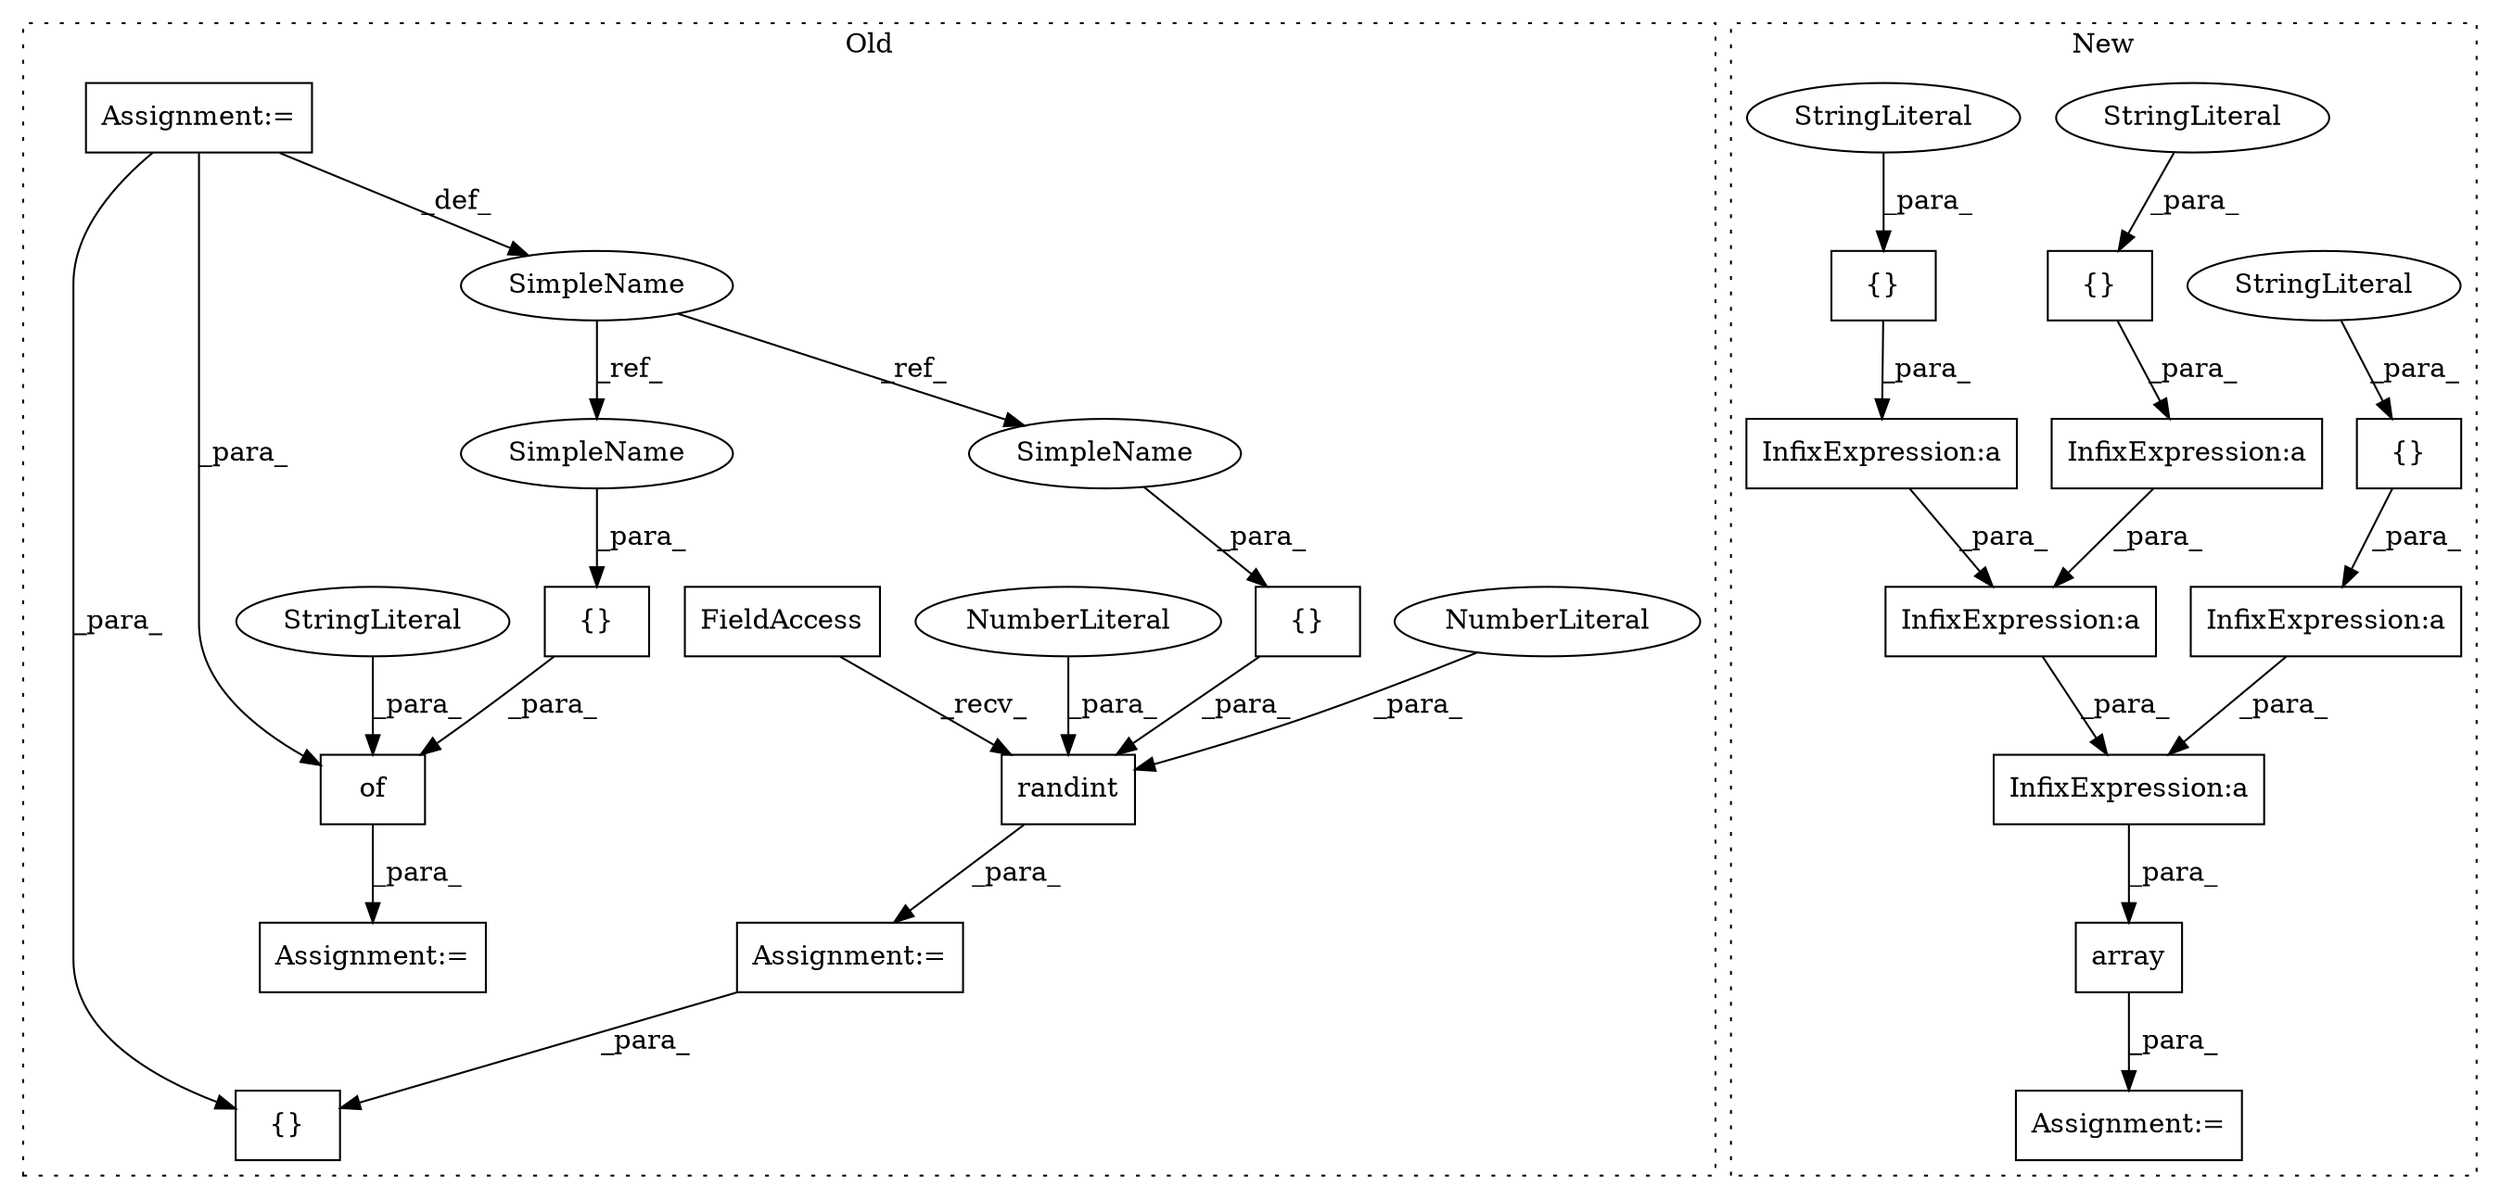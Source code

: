 digraph G {
subgraph cluster0 {
1 [label="randint" a="32" s="834,870" l="8,1" shape="box"];
3 [label="NumberLiteral" a="34" s="842" l="1" shape="ellipse"];
5 [label="FieldAccess" a="22" s="821" l="12" shape="box"];
7 [label="Assignment:=" a="7" s="820" l="1" shape="box"];
8 [label="NumberLiteral" a="34" s="844" l="2" shape="ellipse"];
16 [label="{}" a="4" s="856,869" l="1,1" shape="box"];
20 [label="SimpleName" a="42" s="427" l="4" shape="ellipse"];
21 [label="{}" a="4" s="1372,1393" l="1,1" shape="box"];
22 [label="of" a="32" s="1340,1394" l="3,1" shape="box"];
23 [label="{}" a="4" s="912,937" l="1,1" shape="box"];
24 [label="Assignment:=" a="7" s="427" l="4" shape="box"];
25 [label="StringLiteral" a="45" s="1343" l="19" shape="ellipse"];
26 [label="Assignment:=" a="7" s="1335" l="1" shape="box"];
27 [label="SimpleName" a="42" s="1389" l="4" shape="ellipse"];
28 [label="SimpleName" a="42" s="865" l="4" shape="ellipse"];
label = "Old";
style="dotted";
}
subgraph cluster1 {
2 [label="array" a="32" s="1204,1304" l="6,1" shape="box"];
4 [label="Assignment:=" a="7" s="1197" l="1" shape="box"];
6 [label="{}" a="4" s="1224,1231" l="1,1" shape="box"];
9 [label="StringLiteral" a="45" s="1225" l="6" shape="ellipse"];
10 [label="InfixExpression:a" a="27" s="1296" l="3" shape="box"];
11 [label="InfixExpression:a" a="27" s="1241" l="3" shape="box"];
12 [label="InfixExpression:a" a="27" s="1264" l="3" shape="box"];
13 [label="InfixExpression:a" a="27" s="1232" l="3" shape="box"];
14 [label="InfixExpression:a" a="27" s="1273" l="3" shape="box"];
15 [label="{}" a="4" s="1289,1295" l="1,1" shape="box"];
17 [label="StringLiteral" a="45" s="1290" l="5" shape="ellipse"];
18 [label="{}" a="4" s="1257,1263" l="1,1" shape="box"];
19 [label="StringLiteral" a="45" s="1258" l="5" shape="ellipse"];
label = "New";
style="dotted";
}
1 -> 7 [label="_para_"];
2 -> 4 [label="_para_"];
3 -> 1 [label="_para_"];
5 -> 1 [label="_recv_"];
6 -> 13 [label="_para_"];
7 -> 23 [label="_para_"];
8 -> 1 [label="_para_"];
9 -> 6 [label="_para_"];
10 -> 14 [label="_para_"];
11 -> 14 [label="_para_"];
12 -> 11 [label="_para_"];
13 -> 11 [label="_para_"];
14 -> 2 [label="_para_"];
15 -> 10 [label="_para_"];
16 -> 1 [label="_para_"];
17 -> 15 [label="_para_"];
18 -> 12 [label="_para_"];
19 -> 18 [label="_para_"];
20 -> 27 [label="_ref_"];
20 -> 28 [label="_ref_"];
21 -> 22 [label="_para_"];
22 -> 26 [label="_para_"];
24 -> 22 [label="_para_"];
24 -> 20 [label="_def_"];
24 -> 23 [label="_para_"];
25 -> 22 [label="_para_"];
27 -> 21 [label="_para_"];
28 -> 16 [label="_para_"];
}